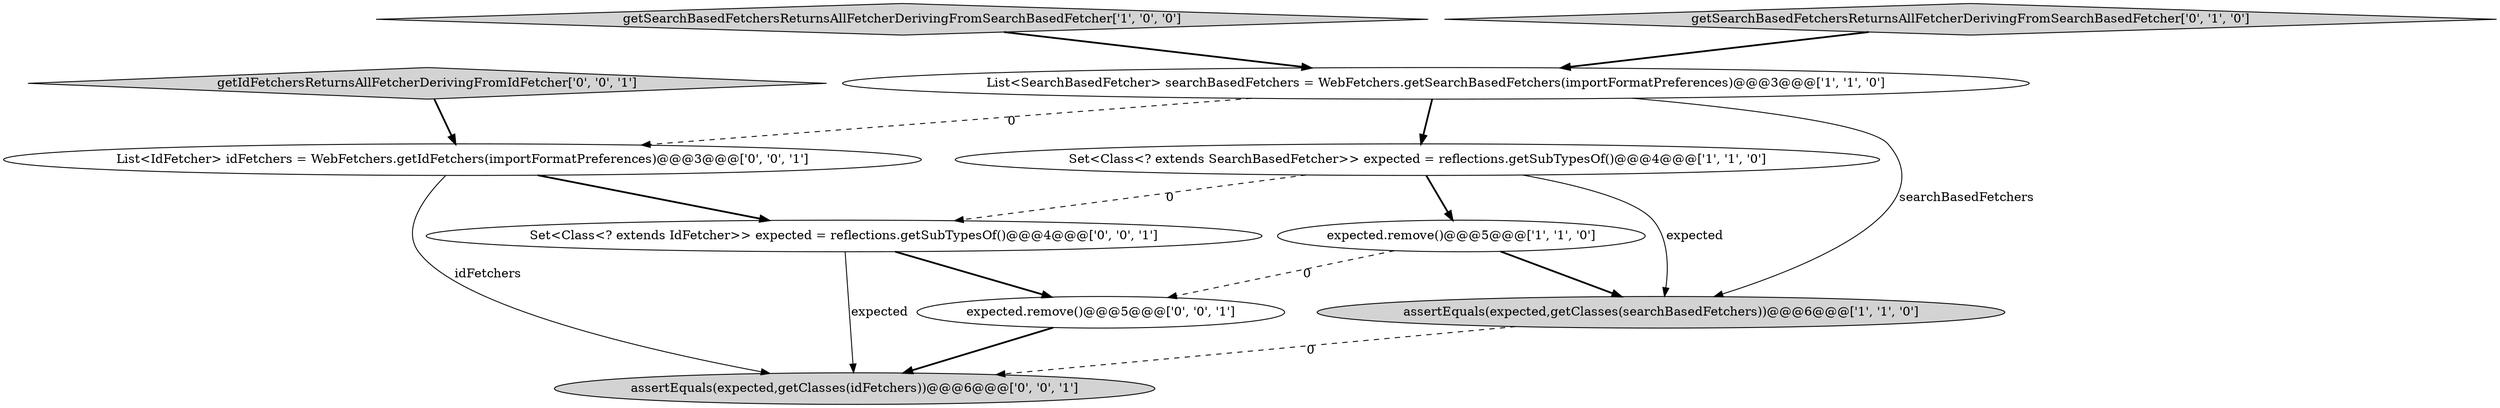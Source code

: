 digraph {
6 [style = filled, label = "Set<Class<? extends IdFetcher>> expected = reflections.getSubTypesOf()@@@4@@@['0', '0', '1']", fillcolor = white, shape = ellipse image = "AAA0AAABBB3BBB"];
0 [style = filled, label = "assertEquals(expected,getClasses(searchBasedFetchers))@@@6@@@['1', '1', '0']", fillcolor = lightgray, shape = ellipse image = "AAA0AAABBB1BBB"];
7 [style = filled, label = "assertEquals(expected,getClasses(idFetchers))@@@6@@@['0', '0', '1']", fillcolor = lightgray, shape = ellipse image = "AAA0AAABBB3BBB"];
2 [style = filled, label = "expected.remove()@@@5@@@['1', '1', '0']", fillcolor = white, shape = ellipse image = "AAA0AAABBB1BBB"];
9 [style = filled, label = "expected.remove()@@@5@@@['0', '0', '1']", fillcolor = white, shape = ellipse image = "AAA0AAABBB3BBB"];
10 [style = filled, label = "getIdFetchersReturnsAllFetcherDerivingFromIdFetcher['0', '0', '1']", fillcolor = lightgray, shape = diamond image = "AAA0AAABBB3BBB"];
1 [style = filled, label = "List<SearchBasedFetcher> searchBasedFetchers = WebFetchers.getSearchBasedFetchers(importFormatPreferences)@@@3@@@['1', '1', '0']", fillcolor = white, shape = ellipse image = "AAA0AAABBB1BBB"];
8 [style = filled, label = "List<IdFetcher> idFetchers = WebFetchers.getIdFetchers(importFormatPreferences)@@@3@@@['0', '0', '1']", fillcolor = white, shape = ellipse image = "AAA0AAABBB3BBB"];
3 [style = filled, label = "getSearchBasedFetchersReturnsAllFetcherDerivingFromSearchBasedFetcher['1', '0', '0']", fillcolor = lightgray, shape = diamond image = "AAA0AAABBB1BBB"];
4 [style = filled, label = "Set<Class<? extends SearchBasedFetcher>> expected = reflections.getSubTypesOf()@@@4@@@['1', '1', '0']", fillcolor = white, shape = ellipse image = "AAA0AAABBB1BBB"];
5 [style = filled, label = "getSearchBasedFetchersReturnsAllFetcherDerivingFromSearchBasedFetcher['0', '1', '0']", fillcolor = lightgray, shape = diamond image = "AAA0AAABBB2BBB"];
5->1 [style = bold, label=""];
1->8 [style = dashed, label="0"];
1->4 [style = bold, label=""];
2->0 [style = bold, label=""];
8->6 [style = bold, label=""];
4->2 [style = bold, label=""];
6->9 [style = bold, label=""];
10->8 [style = bold, label=""];
3->1 [style = bold, label=""];
9->7 [style = bold, label=""];
4->6 [style = dashed, label="0"];
2->9 [style = dashed, label="0"];
0->7 [style = dashed, label="0"];
1->0 [style = solid, label="searchBasedFetchers"];
8->7 [style = solid, label="idFetchers"];
6->7 [style = solid, label="expected"];
4->0 [style = solid, label="expected"];
}
